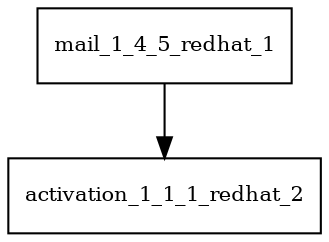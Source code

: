 digraph mail_1_4_5_redhat_1_dependencies {
  node [shape = box, fontsize=10.0];
  mail_1_4_5_redhat_1 -> activation_1_1_1_redhat_2;
}
